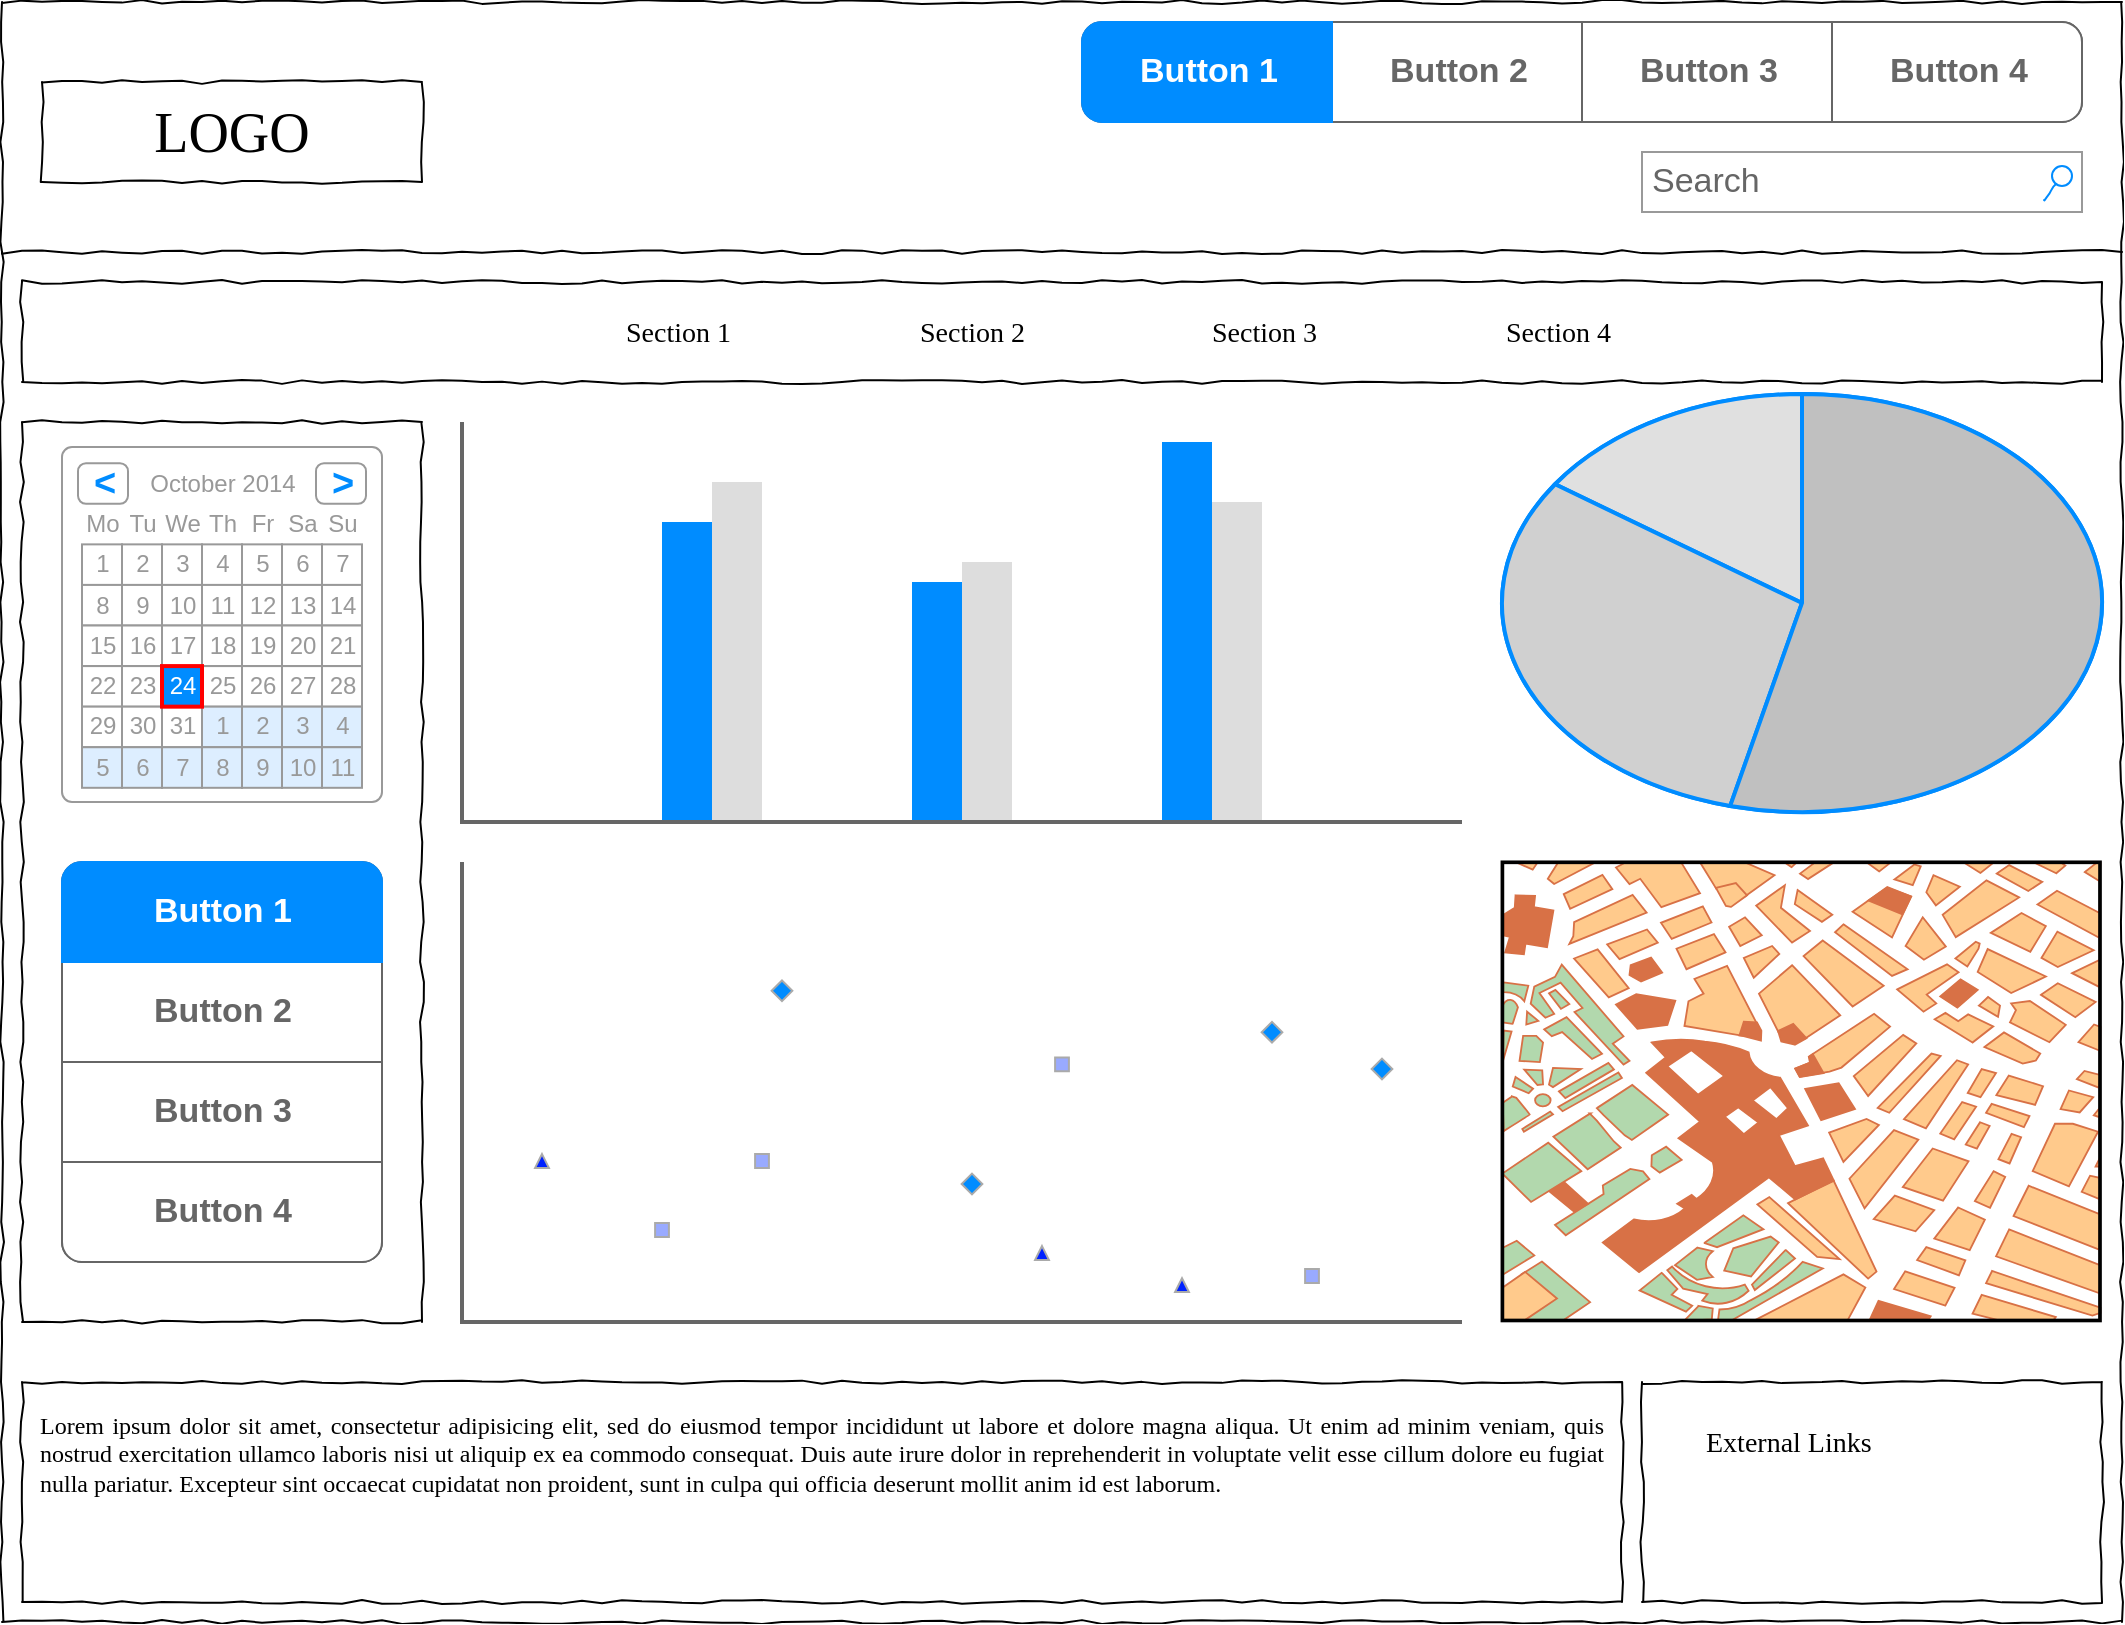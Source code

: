 <mxfile version="19.0.0" type="github">
  <diagram name="Page-1" id="03018318-947c-dd8e-b7a3-06fadd420f32">
    <mxGraphModel dx="1422" dy="882" grid="1" gridSize="10" guides="1" tooltips="1" connect="1" arrows="1" fold="1" page="1" pageScale="1" pageWidth="1100" pageHeight="850" background="none" math="0" shadow="0">
      <root>
        <mxCell id="0" />
        <mxCell id="1" parent="0" />
        <mxCell id="677b7b8949515195-1" value="" style="whiteSpace=wrap;html=1;rounded=0;shadow=0;labelBackgroundColor=none;strokeColor=#000000;strokeWidth=1;fillColor=none;fontFamily=Verdana;fontSize=12;fontColor=#000000;align=center;comic=1;" parent="1" vertex="1">
          <mxGeometry x="20" y="20" width="1060" height="810" as="geometry" />
        </mxCell>
        <mxCell id="677b7b8949515195-2" value="LOGO" style="whiteSpace=wrap;html=1;rounded=0;shadow=0;labelBackgroundColor=none;strokeWidth=1;fontFamily=Verdana;fontSize=28;align=center;comic=1;" parent="1" vertex="1">
          <mxGeometry x="40" y="60" width="190" height="50" as="geometry" />
        </mxCell>
        <mxCell id="677b7b8949515195-3" value="Search" style="strokeWidth=1;shadow=0;dashed=0;align=center;html=1;shape=mxgraph.mockup.forms.searchBox;strokeColor=#999999;mainText=;strokeColor2=#008cff;fontColor=#666666;fontSize=17;align=left;spacingLeft=3;rounded=0;labelBackgroundColor=none;comic=1;" parent="1" vertex="1">
          <mxGeometry x="840" y="95" width="220" height="30" as="geometry" />
        </mxCell>
        <mxCell id="677b7b8949515195-8" value="" style="whiteSpace=wrap;html=1;rounded=0;shadow=0;labelBackgroundColor=none;strokeWidth=1;fillColor=none;fontFamily=Verdana;fontSize=12;align=center;comic=1;" parent="1" vertex="1">
          <mxGeometry x="30" y="230" width="200" height="450" as="geometry" />
        </mxCell>
        <mxCell id="677b7b8949515195-9" value="" style="line;strokeWidth=1;html=1;rounded=0;shadow=0;labelBackgroundColor=none;fillColor=none;fontFamily=Verdana;fontSize=14;fontColor=#000000;align=center;comic=1;" parent="1" vertex="1">
          <mxGeometry x="20" y="140" width="1060" height="10" as="geometry" />
        </mxCell>
        <mxCell id="677b7b8949515195-10" value="" style="whiteSpace=wrap;html=1;rounded=0;shadow=0;labelBackgroundColor=none;strokeWidth=1;fillColor=none;fontFamily=Verdana;fontSize=12;align=center;comic=1;" parent="1" vertex="1">
          <mxGeometry x="30" y="160" width="1040" height="50" as="geometry" />
        </mxCell>
        <mxCell id="677b7b8949515195-11" value="Section 1" style="text;html=1;points=[];align=left;verticalAlign=top;spacingTop=-4;fontSize=14;fontFamily=Verdana" parent="1" vertex="1">
          <mxGeometry x="330" y="175" width="60" height="20" as="geometry" />
        </mxCell>
        <mxCell id="677b7b8949515195-12" value="Section 2" style="text;html=1;points=[];align=left;verticalAlign=top;spacingTop=-4;fontSize=14;fontFamily=Verdana" parent="1" vertex="1">
          <mxGeometry x="477" y="175" width="60" height="20" as="geometry" />
        </mxCell>
        <mxCell id="677b7b8949515195-13" value="Section 3" style="text;html=1;points=[];align=left;verticalAlign=top;spacingTop=-4;fontSize=14;fontFamily=Verdana" parent="1" vertex="1">
          <mxGeometry x="623" y="175" width="60" height="20" as="geometry" />
        </mxCell>
        <mxCell id="677b7b8949515195-14" value="Section 4" style="text;html=1;points=[];align=left;verticalAlign=top;spacingTop=-4;fontSize=14;fontFamily=Verdana" parent="1" vertex="1">
          <mxGeometry x="770" y="175" width="60" height="20" as="geometry" />
        </mxCell>
        <mxCell id="677b7b8949515195-15" value="&lt;div style=&quot;text-align: justify&quot;&gt;&lt;span&gt;Lorem ipsum dolor sit amet, consectetur adipisicing elit, sed do eiusmod tempor incididunt ut labore et dolore magna aliqua. Ut enim ad minim veniam, quis nostrud exercitation ullamco laboris nisi ut aliquip ex ea commodo consequat. Duis aute irure dolor in reprehenderit in voluptate velit esse cillum dolore eu fugiat nulla pariatur. Excepteur sint occaecat cupidatat non proident, sunt in culpa qui officia deserunt mollit anim id est laborum.&lt;/span&gt;&lt;/div&gt;&lt;div style=&quot;text-align: justify&quot;&gt;&lt;br&gt;&lt;/div&gt;" style="whiteSpace=wrap;html=1;rounded=0;shadow=0;labelBackgroundColor=none;strokeWidth=1;fillColor=none;fontFamily=Verdana;fontSize=12;align=center;verticalAlign=top;spacing=10;comic=1;" parent="1" vertex="1">
          <mxGeometry x="30" y="710" width="800" height="110" as="geometry" />
        </mxCell>
        <mxCell id="677b7b8949515195-26" value="" style="whiteSpace=wrap;html=1;rounded=0;shadow=0;labelBackgroundColor=none;strokeWidth=1;fillColor=none;fontFamily=Verdana;fontSize=12;align=center;comic=1;" parent="1" vertex="1">
          <mxGeometry x="840" y="710" width="230" height="110" as="geometry" />
        </mxCell>
        <mxCell id="677b7b8949515195-42" value="External Links" style="text;html=1;points=[];align=left;verticalAlign=top;spacingTop=-4;fontSize=14;fontFamily=Verdana" parent="1" vertex="1">
          <mxGeometry x="870" y="730" width="170" height="20" as="geometry" />
        </mxCell>
        <mxCell id="9RlxNMYtPZdb5CsPDulE-1" value="" style="strokeWidth=1;shadow=0;dashed=0;align=center;html=1;shape=mxgraph.mockup.rrect;rSize=10;strokeColor=#666666;" vertex="1" parent="1">
          <mxGeometry x="50" y="450" width="160" height="200" as="geometry" />
        </mxCell>
        <mxCell id="9RlxNMYtPZdb5CsPDulE-2" value="Button 2" style="strokeColor=inherit;fillColor=inherit;gradientColor=inherit;strokeWidth=1;shadow=0;dashed=0;align=center;html=1;shape=mxgraph.mockup.rrect;rSize=0;fontSize=17;fontColor=#666666;fontStyle=1;resizeWidth=1;" vertex="1" parent="9RlxNMYtPZdb5CsPDulE-1">
          <mxGeometry width="160" height="50" relative="1" as="geometry">
            <mxPoint y="50" as="offset" />
          </mxGeometry>
        </mxCell>
        <mxCell id="9RlxNMYtPZdb5CsPDulE-3" value="Button 3" style="strokeColor=inherit;fillColor=inherit;gradientColor=inherit;strokeWidth=1;shadow=0;dashed=0;align=center;html=1;shape=mxgraph.mockup.rrect;rSize=0;fontSize=17;fontColor=#666666;fontStyle=1;resizeWidth=1;" vertex="1" parent="9RlxNMYtPZdb5CsPDulE-1">
          <mxGeometry width="160" height="50" relative="1" as="geometry">
            <mxPoint y="100" as="offset" />
          </mxGeometry>
        </mxCell>
        <mxCell id="9RlxNMYtPZdb5CsPDulE-4" value="Button 4" style="strokeColor=inherit;fillColor=inherit;gradientColor=inherit;strokeWidth=1;shadow=0;dashed=0;align=center;html=1;shape=mxgraph.mockup.bottomButton;rSize=10;fontSize=17;fontColor=#666666;fontStyle=1;resizeWidth=1;" vertex="1" parent="9RlxNMYtPZdb5CsPDulE-1">
          <mxGeometry y="1" width="160" height="50" relative="1" as="geometry">
            <mxPoint y="-50" as="offset" />
          </mxGeometry>
        </mxCell>
        <mxCell id="9RlxNMYtPZdb5CsPDulE-5" value="Button 1" style="strokeWidth=1;shadow=0;dashed=0;align=center;html=1;shape=mxgraph.mockup.topButton;rSize=10;fontSize=17;fontColor=#ffffff;fontStyle=1;fillColor=#008cff;strokeColor=#008cff;resizeWidth=1;" vertex="1" parent="9RlxNMYtPZdb5CsPDulE-1">
          <mxGeometry width="160" height="50" relative="1" as="geometry" />
        </mxCell>
        <mxCell id="9RlxNMYtPZdb5CsPDulE-6" value="" style="strokeWidth=1;shadow=0;dashed=0;align=center;html=1;shape=mxgraph.mockup.rrect;rSize=10;fillColor=#ffffff;strokeColor=#666666;" vertex="1" parent="1">
          <mxGeometry x="560" y="30" width="500" height="50" as="geometry" />
        </mxCell>
        <mxCell id="9RlxNMYtPZdb5CsPDulE-7" value="Button 2" style="strokeColor=inherit;fillColor=inherit;gradientColor=inherit;strokeWidth=1;shadow=0;dashed=0;align=center;html=1;shape=mxgraph.mockup.rrect;rSize=0;fontSize=17;fontColor=#666666;fontStyle=1;resizeHeight=1;" vertex="1" parent="9RlxNMYtPZdb5CsPDulE-6">
          <mxGeometry width="125" height="50" relative="1" as="geometry">
            <mxPoint x="125" as="offset" />
          </mxGeometry>
        </mxCell>
        <mxCell id="9RlxNMYtPZdb5CsPDulE-8" value="Button 3" style="strokeColor=inherit;fillColor=inherit;gradientColor=inherit;strokeWidth=1;shadow=0;dashed=0;align=center;html=1;shape=mxgraph.mockup.rrect;rSize=0;fontSize=17;fontColor=#666666;fontStyle=1;resizeHeight=1;" vertex="1" parent="9RlxNMYtPZdb5CsPDulE-6">
          <mxGeometry width="125" height="50" relative="1" as="geometry">
            <mxPoint x="250" as="offset" />
          </mxGeometry>
        </mxCell>
        <mxCell id="9RlxNMYtPZdb5CsPDulE-9" value="Button 4" style="strokeColor=inherit;fillColor=inherit;gradientColor=inherit;strokeWidth=1;shadow=0;dashed=0;align=center;html=1;shape=mxgraph.mockup.rightButton;rSize=10;fontSize=17;fontColor=#666666;fontStyle=1;resizeHeight=1;" vertex="1" parent="9RlxNMYtPZdb5CsPDulE-6">
          <mxGeometry x="1" width="125" height="50" relative="1" as="geometry">
            <mxPoint x="-125" as="offset" />
          </mxGeometry>
        </mxCell>
        <mxCell id="9RlxNMYtPZdb5CsPDulE-10" value="Button 1" style="strokeWidth=1;shadow=0;dashed=0;align=center;html=1;shape=mxgraph.mockup.leftButton;rSize=10;fontSize=17;fontColor=#ffffff;fontStyle=1;fillColor=#008cff;strokeColor=#008cff;resizeHeight=1;" vertex="1" parent="9RlxNMYtPZdb5CsPDulE-6">
          <mxGeometry width="125" height="50" relative="1" as="geometry" />
        </mxCell>
        <mxCell id="9RlxNMYtPZdb5CsPDulE-11" value="" style="verticalLabelPosition=bottom;shadow=0;dashed=0;align=center;html=1;verticalAlign=top;strokeWidth=1;shape=mxgraph.mockup.graphics.pieChart;strokeColor=#008cff;parts=10,20,35;partColors=#e0e0e0,#d0d0d0,#c0c0c0,#b0b0b0,#a0a0a0;strokeWidth=2;" vertex="1" parent="1">
          <mxGeometry x="770" y="216" width="300" height="209" as="geometry" />
        </mxCell>
        <mxCell id="9RlxNMYtPZdb5CsPDulE-12" value="" style="verticalLabelPosition=bottom;shadow=0;dashed=0;align=center;html=1;verticalAlign=top;strokeWidth=1;shape=mxgraph.mockup.graphics.plotChart;strokeColor=none;strokeColor2=#aaaaaa;strokeColor3=#666666;fillColor2=#99aaff,#0022ff,#008cff;" vertex="1" parent="1">
          <mxGeometry x="250" y="450" width="500" height="230" as="geometry" />
        </mxCell>
        <mxCell id="9RlxNMYtPZdb5CsPDulE-14" value="" style="verticalLabelPosition=bottom;shadow=0;dashed=0;align=center;html=1;verticalAlign=top;strokeWidth=1;shape=mxgraph.mockup.misc.map;" vertex="1" parent="1">
          <mxGeometry x="770" y="450" width="300" height="230" as="geometry" />
        </mxCell>
        <mxCell id="9RlxNMYtPZdb5CsPDulE-15" value="" style="verticalLabelPosition=bottom;shadow=0;dashed=0;align=center;html=1;verticalAlign=top;strokeWidth=1;shape=mxgraph.mockup.graphics.columnChart;strokeColor=none;strokeColor2=none;strokeColor3=#666666;fillColor2=#008cff;fillColor3=#dddddd;" vertex="1" parent="1">
          <mxGeometry x="250" y="230" width="500" height="200" as="geometry" />
        </mxCell>
        <mxCell id="9RlxNMYtPZdb5CsPDulE-16" value="" style="strokeWidth=1;shadow=0;dashed=0;align=center;html=1;shape=mxgraph.mockup.forms.rrect;rSize=5;strokeColor=#999999;fillColor=#ffffff;" vertex="1" parent="1">
          <mxGeometry x="50" y="242.5" width="160" height="177.5" as="geometry" />
        </mxCell>
        <mxCell id="9RlxNMYtPZdb5CsPDulE-17" value="October 2014" style="strokeWidth=1;shadow=0;dashed=0;align=center;html=1;shape=mxgraph.mockup.forms.anchor;fontColor=#999999;" vertex="1" parent="9RlxNMYtPZdb5CsPDulE-16">
          <mxGeometry x="30" y="8.114" width="100" height="20.286" as="geometry" />
        </mxCell>
        <mxCell id="9RlxNMYtPZdb5CsPDulE-18" value="&lt;" style="strokeWidth=1;shadow=0;dashed=0;align=center;html=1;shape=mxgraph.mockup.forms.rrect;rSize=4;strokeColor=#999999;fontColor=#008cff;fontSize=19;fontStyle=1;" vertex="1" parent="9RlxNMYtPZdb5CsPDulE-16">
          <mxGeometry x="8" y="8.114" width="25" height="20.286" as="geometry" />
        </mxCell>
        <mxCell id="9RlxNMYtPZdb5CsPDulE-19" value="&gt;" style="strokeWidth=1;shadow=0;dashed=0;align=center;html=1;shape=mxgraph.mockup.forms.rrect;rSize=4;strokeColor=#999999;fontColor=#008cff;fontSize=19;fontStyle=1;" vertex="1" parent="9RlxNMYtPZdb5CsPDulE-16">
          <mxGeometry x="127" y="8.114" width="25" height="20.286" as="geometry" />
        </mxCell>
        <mxCell id="9RlxNMYtPZdb5CsPDulE-20" value="Mo" style="strokeWidth=1;shadow=0;dashed=0;align=center;html=1;shape=mxgraph.mockup.forms.anchor;fontColor=#999999;" vertex="1" parent="9RlxNMYtPZdb5CsPDulE-16">
          <mxGeometry x="10" y="28.4" width="20" height="20.286" as="geometry" />
        </mxCell>
        <mxCell id="9RlxNMYtPZdb5CsPDulE-21" value="Tu" style="strokeWidth=1;shadow=0;dashed=0;align=center;html=1;shape=mxgraph.mockup.forms.anchor;fontColor=#999999;" vertex="1" parent="9RlxNMYtPZdb5CsPDulE-16">
          <mxGeometry x="30" y="28.4" width="20" height="20.286" as="geometry" />
        </mxCell>
        <mxCell id="9RlxNMYtPZdb5CsPDulE-22" value="We" style="strokeWidth=1;shadow=0;dashed=0;align=center;html=1;shape=mxgraph.mockup.forms.anchor;fontColor=#999999;" vertex="1" parent="9RlxNMYtPZdb5CsPDulE-16">
          <mxGeometry x="50" y="28.4" width="20" height="20.286" as="geometry" />
        </mxCell>
        <mxCell id="9RlxNMYtPZdb5CsPDulE-23" value="Th" style="strokeWidth=1;shadow=0;dashed=0;align=center;html=1;shape=mxgraph.mockup.forms.anchor;fontColor=#999999;" vertex="1" parent="9RlxNMYtPZdb5CsPDulE-16">
          <mxGeometry x="70" y="28.4" width="20" height="20.286" as="geometry" />
        </mxCell>
        <mxCell id="9RlxNMYtPZdb5CsPDulE-24" value="Fr" style="strokeWidth=1;shadow=0;dashed=0;align=center;html=1;shape=mxgraph.mockup.forms.anchor;fontColor=#999999;" vertex="1" parent="9RlxNMYtPZdb5CsPDulE-16">
          <mxGeometry x="90" y="28.4" width="20" height="20.286" as="geometry" />
        </mxCell>
        <mxCell id="9RlxNMYtPZdb5CsPDulE-25" value="Sa" style="strokeWidth=1;shadow=0;dashed=0;align=center;html=1;shape=mxgraph.mockup.forms.anchor;fontColor=#999999;" vertex="1" parent="9RlxNMYtPZdb5CsPDulE-16">
          <mxGeometry x="110" y="28.4" width="20" height="20.286" as="geometry" />
        </mxCell>
        <mxCell id="9RlxNMYtPZdb5CsPDulE-26" value="Su" style="strokeWidth=1;shadow=0;dashed=0;align=center;html=1;shape=mxgraph.mockup.forms.anchor;fontColor=#999999;" vertex="1" parent="9RlxNMYtPZdb5CsPDulE-16">
          <mxGeometry x="130" y="28.4" width="20" height="20.286" as="geometry" />
        </mxCell>
        <mxCell id="9RlxNMYtPZdb5CsPDulE-27" value="1" style="strokeWidth=1;shadow=0;dashed=0;align=center;html=1;shape=mxgraph.mockup.forms.rrect;rSize=0;strokeColor=#999999;fontColor=#999999;" vertex="1" parent="9RlxNMYtPZdb5CsPDulE-16">
          <mxGeometry x="10" y="48.686" width="20" height="20.286" as="geometry" />
        </mxCell>
        <mxCell id="9RlxNMYtPZdb5CsPDulE-28" value="2" style="strokeWidth=1;shadow=0;dashed=0;align=center;html=1;shape=mxgraph.mockup.forms.rrect;rSize=0;strokeColor=#999999;fontColor=#999999;" vertex="1" parent="9RlxNMYtPZdb5CsPDulE-16">
          <mxGeometry x="30" y="48.686" width="20" height="20.286" as="geometry" />
        </mxCell>
        <mxCell id="9RlxNMYtPZdb5CsPDulE-29" value="3" style="strokeWidth=1;shadow=0;dashed=0;align=center;html=1;shape=mxgraph.mockup.forms.rrect;rSize=0;strokeColor=#999999;fontColor=#999999;" vertex="1" parent="9RlxNMYtPZdb5CsPDulE-16">
          <mxGeometry x="50" y="48.686" width="20" height="20.286" as="geometry" />
        </mxCell>
        <mxCell id="9RlxNMYtPZdb5CsPDulE-30" value="4" style="strokeWidth=1;shadow=0;dashed=0;align=center;html=1;shape=mxgraph.mockup.forms.rrect;rSize=0;strokeColor=#999999;fontColor=#999999;" vertex="1" parent="9RlxNMYtPZdb5CsPDulE-16">
          <mxGeometry x="70" y="48.686" width="20" height="20.286" as="geometry" />
        </mxCell>
        <mxCell id="9RlxNMYtPZdb5CsPDulE-31" value="5" style="strokeWidth=1;shadow=0;dashed=0;align=center;html=1;shape=mxgraph.mockup.forms.rrect;rSize=0;strokeColor=#999999;fontColor=#999999;" vertex="1" parent="9RlxNMYtPZdb5CsPDulE-16">
          <mxGeometry x="90" y="48.686" width="20" height="20.286" as="geometry" />
        </mxCell>
        <mxCell id="9RlxNMYtPZdb5CsPDulE-32" value="6" style="strokeWidth=1;shadow=0;dashed=0;align=center;html=1;shape=mxgraph.mockup.forms.rrect;rSize=0;strokeColor=#999999;fontColor=#999999;" vertex="1" parent="9RlxNMYtPZdb5CsPDulE-16">
          <mxGeometry x="110" y="48.686" width="20" height="20.286" as="geometry" />
        </mxCell>
        <mxCell id="9RlxNMYtPZdb5CsPDulE-33" value="7" style="strokeWidth=1;shadow=0;dashed=0;align=center;html=1;shape=mxgraph.mockup.forms.rrect;rSize=0;strokeColor=#999999;fontColor=#999999;" vertex="1" parent="9RlxNMYtPZdb5CsPDulE-16">
          <mxGeometry x="130" y="48.686" width="20" height="20.286" as="geometry" />
        </mxCell>
        <mxCell id="9RlxNMYtPZdb5CsPDulE-34" value="8" style="strokeWidth=1;shadow=0;dashed=0;align=center;html=1;shape=mxgraph.mockup.forms.rrect;rSize=0;strokeColor=#999999;fontColor=#999999;" vertex="1" parent="9RlxNMYtPZdb5CsPDulE-16">
          <mxGeometry x="10" y="68.971" width="20" height="20.286" as="geometry" />
        </mxCell>
        <mxCell id="9RlxNMYtPZdb5CsPDulE-35" value="9" style="strokeWidth=1;shadow=0;dashed=0;align=center;html=1;shape=mxgraph.mockup.forms.rrect;rSize=0;strokeColor=#999999;fontColor=#999999;" vertex="1" parent="9RlxNMYtPZdb5CsPDulE-16">
          <mxGeometry x="30" y="68.971" width="20" height="20.286" as="geometry" />
        </mxCell>
        <mxCell id="9RlxNMYtPZdb5CsPDulE-36" value="10" style="strokeWidth=1;shadow=0;dashed=0;align=center;html=1;shape=mxgraph.mockup.forms.rrect;rSize=0;strokeColor=#999999;fontColor=#999999;" vertex="1" parent="9RlxNMYtPZdb5CsPDulE-16">
          <mxGeometry x="50" y="68.971" width="20" height="20.286" as="geometry" />
        </mxCell>
        <mxCell id="9RlxNMYtPZdb5CsPDulE-37" value="11" style="strokeWidth=1;shadow=0;dashed=0;align=center;html=1;shape=mxgraph.mockup.forms.rrect;rSize=0;strokeColor=#999999;fontColor=#999999;" vertex="1" parent="9RlxNMYtPZdb5CsPDulE-16">
          <mxGeometry x="70" y="68.971" width="20" height="20.286" as="geometry" />
        </mxCell>
        <mxCell id="9RlxNMYtPZdb5CsPDulE-38" value="12" style="strokeWidth=1;shadow=0;dashed=0;align=center;html=1;shape=mxgraph.mockup.forms.rrect;rSize=0;strokeColor=#999999;fontColor=#999999;" vertex="1" parent="9RlxNMYtPZdb5CsPDulE-16">
          <mxGeometry x="90" y="68.971" width="20" height="20.286" as="geometry" />
        </mxCell>
        <mxCell id="9RlxNMYtPZdb5CsPDulE-39" value="13" style="strokeWidth=1;shadow=0;dashed=0;align=center;html=1;shape=mxgraph.mockup.forms.rrect;rSize=0;strokeColor=#999999;fontColor=#999999;" vertex="1" parent="9RlxNMYtPZdb5CsPDulE-16">
          <mxGeometry x="110" y="68.971" width="20" height="20.286" as="geometry" />
        </mxCell>
        <mxCell id="9RlxNMYtPZdb5CsPDulE-40" value="14" style="strokeWidth=1;shadow=0;dashed=0;align=center;html=1;shape=mxgraph.mockup.forms.rrect;rSize=0;strokeColor=#999999;fontColor=#999999;" vertex="1" parent="9RlxNMYtPZdb5CsPDulE-16">
          <mxGeometry x="130" y="68.971" width="20" height="20.286" as="geometry" />
        </mxCell>
        <mxCell id="9RlxNMYtPZdb5CsPDulE-41" value="15" style="strokeWidth=1;shadow=0;dashed=0;align=center;html=1;shape=mxgraph.mockup.forms.rrect;rSize=0;strokeColor=#999999;fontColor=#999999;" vertex="1" parent="9RlxNMYtPZdb5CsPDulE-16">
          <mxGeometry x="10" y="89.257" width="20" height="20.286" as="geometry" />
        </mxCell>
        <mxCell id="9RlxNMYtPZdb5CsPDulE-42" value="16" style="strokeWidth=1;shadow=0;dashed=0;align=center;html=1;shape=mxgraph.mockup.forms.rrect;rSize=0;strokeColor=#999999;fontColor=#999999;" vertex="1" parent="9RlxNMYtPZdb5CsPDulE-16">
          <mxGeometry x="30" y="89.257" width="20" height="20.286" as="geometry" />
        </mxCell>
        <mxCell id="9RlxNMYtPZdb5CsPDulE-43" value="17" style="strokeWidth=1;shadow=0;dashed=0;align=center;html=1;shape=mxgraph.mockup.forms.rrect;rSize=0;strokeColor=#999999;fontColor=#999999;" vertex="1" parent="9RlxNMYtPZdb5CsPDulE-16">
          <mxGeometry x="50" y="89.257" width="20" height="20.286" as="geometry" />
        </mxCell>
        <mxCell id="9RlxNMYtPZdb5CsPDulE-44" value="18" style="strokeWidth=1;shadow=0;dashed=0;align=center;html=1;shape=mxgraph.mockup.forms.rrect;rSize=0;strokeColor=#999999;fontColor=#999999;" vertex="1" parent="9RlxNMYtPZdb5CsPDulE-16">
          <mxGeometry x="70" y="89.257" width="20" height="20.286" as="geometry" />
        </mxCell>
        <mxCell id="9RlxNMYtPZdb5CsPDulE-45" value="19" style="strokeWidth=1;shadow=0;dashed=0;align=center;html=1;shape=mxgraph.mockup.forms.rrect;rSize=0;strokeColor=#999999;fontColor=#999999;" vertex="1" parent="9RlxNMYtPZdb5CsPDulE-16">
          <mxGeometry x="90" y="89.257" width="20" height="20.286" as="geometry" />
        </mxCell>
        <mxCell id="9RlxNMYtPZdb5CsPDulE-46" value="20" style="strokeWidth=1;shadow=0;dashed=0;align=center;html=1;shape=mxgraph.mockup.forms.rrect;rSize=0;strokeColor=#999999;fontColor=#999999;" vertex="1" parent="9RlxNMYtPZdb5CsPDulE-16">
          <mxGeometry x="110" y="89.257" width="20" height="20.286" as="geometry" />
        </mxCell>
        <mxCell id="9RlxNMYtPZdb5CsPDulE-47" value="21" style="strokeWidth=1;shadow=0;dashed=0;align=center;html=1;shape=mxgraph.mockup.forms.rrect;rSize=0;strokeColor=#999999;fontColor=#999999;" vertex="1" parent="9RlxNMYtPZdb5CsPDulE-16">
          <mxGeometry x="130" y="89.257" width="20" height="20.286" as="geometry" />
        </mxCell>
        <mxCell id="9RlxNMYtPZdb5CsPDulE-48" value="22" style="strokeWidth=1;shadow=0;dashed=0;align=center;html=1;shape=mxgraph.mockup.forms.rrect;rSize=0;strokeColor=#999999;fontColor=#999999;" vertex="1" parent="9RlxNMYtPZdb5CsPDulE-16">
          <mxGeometry x="10" y="109.543" width="20" height="20.286" as="geometry" />
        </mxCell>
        <mxCell id="9RlxNMYtPZdb5CsPDulE-49" value="23" style="strokeWidth=1;shadow=0;dashed=0;align=center;html=1;shape=mxgraph.mockup.forms.rrect;rSize=0;strokeColor=#999999;fontColor=#999999;" vertex="1" parent="9RlxNMYtPZdb5CsPDulE-16">
          <mxGeometry x="30" y="109.543" width="20" height="20.286" as="geometry" />
        </mxCell>
        <mxCell id="9RlxNMYtPZdb5CsPDulE-50" value="25" style="strokeWidth=1;shadow=0;dashed=0;align=center;html=1;shape=mxgraph.mockup.forms.rrect;rSize=0;strokeColor=#999999;fontColor=#999999;" vertex="1" parent="9RlxNMYtPZdb5CsPDulE-16">
          <mxGeometry x="70" y="109.543" width="20" height="20.286" as="geometry" />
        </mxCell>
        <mxCell id="9RlxNMYtPZdb5CsPDulE-51" value="26" style="strokeWidth=1;shadow=0;dashed=0;align=center;html=1;shape=mxgraph.mockup.forms.rrect;rSize=0;strokeColor=#999999;fontColor=#999999;" vertex="1" parent="9RlxNMYtPZdb5CsPDulE-16">
          <mxGeometry x="90" y="109.543" width="20" height="20.286" as="geometry" />
        </mxCell>
        <mxCell id="9RlxNMYtPZdb5CsPDulE-52" value="27" style="strokeWidth=1;shadow=0;dashed=0;align=center;html=1;shape=mxgraph.mockup.forms.rrect;rSize=0;strokeColor=#999999;fontColor=#999999;" vertex="1" parent="9RlxNMYtPZdb5CsPDulE-16">
          <mxGeometry x="110" y="109.543" width="20" height="20.286" as="geometry" />
        </mxCell>
        <mxCell id="9RlxNMYtPZdb5CsPDulE-53" value="28" style="strokeWidth=1;shadow=0;dashed=0;align=center;html=1;shape=mxgraph.mockup.forms.rrect;rSize=0;strokeColor=#999999;fontColor=#999999;" vertex="1" parent="9RlxNMYtPZdb5CsPDulE-16">
          <mxGeometry x="130" y="109.543" width="20" height="20.286" as="geometry" />
        </mxCell>
        <mxCell id="9RlxNMYtPZdb5CsPDulE-54" value="29" style="strokeWidth=1;shadow=0;dashed=0;align=center;html=1;shape=mxgraph.mockup.forms.rrect;rSize=0;strokeColor=#999999;fontColor=#999999;" vertex="1" parent="9RlxNMYtPZdb5CsPDulE-16">
          <mxGeometry x="10" y="129.829" width="20" height="20.286" as="geometry" />
        </mxCell>
        <mxCell id="9RlxNMYtPZdb5CsPDulE-55" value="30" style="strokeWidth=1;shadow=0;dashed=0;align=center;html=1;shape=mxgraph.mockup.forms.rrect;rSize=0;strokeColor=#999999;fontColor=#999999;" vertex="1" parent="9RlxNMYtPZdb5CsPDulE-16">
          <mxGeometry x="30" y="129.829" width="20" height="20.286" as="geometry" />
        </mxCell>
        <mxCell id="9RlxNMYtPZdb5CsPDulE-56" value="31" style="strokeWidth=1;shadow=0;dashed=0;align=center;html=1;shape=mxgraph.mockup.forms.rrect;rSize=0;strokeColor=#999999;fontColor=#999999;" vertex="1" parent="9RlxNMYtPZdb5CsPDulE-16">
          <mxGeometry x="50" y="129.829" width="20" height="20.286" as="geometry" />
        </mxCell>
        <mxCell id="9RlxNMYtPZdb5CsPDulE-57" value="1" style="strokeWidth=1;shadow=0;dashed=0;align=center;html=1;shape=mxgraph.mockup.forms.rrect;rSize=0;strokeColor=#999999;fontColor=#999999;fillColor=#ddeeff;" vertex="1" parent="9RlxNMYtPZdb5CsPDulE-16">
          <mxGeometry x="70" y="129.829" width="20" height="20.286" as="geometry" />
        </mxCell>
        <mxCell id="9RlxNMYtPZdb5CsPDulE-58" value="2" style="strokeWidth=1;shadow=0;dashed=0;align=center;html=1;shape=mxgraph.mockup.forms.rrect;rSize=0;strokeColor=#999999;fontColor=#999999;fillColor=#ddeeff;" vertex="1" parent="9RlxNMYtPZdb5CsPDulE-16">
          <mxGeometry x="90" y="129.829" width="20" height="20.286" as="geometry" />
        </mxCell>
        <mxCell id="9RlxNMYtPZdb5CsPDulE-59" value="3" style="strokeWidth=1;shadow=0;dashed=0;align=center;html=1;shape=mxgraph.mockup.forms.rrect;rSize=0;strokeColor=#999999;fontColor=#999999;fillColor=#ddeeff;" vertex="1" parent="9RlxNMYtPZdb5CsPDulE-16">
          <mxGeometry x="110" y="129.829" width="20" height="20.286" as="geometry" />
        </mxCell>
        <mxCell id="9RlxNMYtPZdb5CsPDulE-60" value="4" style="strokeWidth=1;shadow=0;dashed=0;align=center;html=1;shape=mxgraph.mockup.forms.rrect;rSize=0;strokeColor=#999999;fontColor=#999999;fillColor=#ddeeff;" vertex="1" parent="9RlxNMYtPZdb5CsPDulE-16">
          <mxGeometry x="130" y="129.829" width="20" height="20.286" as="geometry" />
        </mxCell>
        <mxCell id="9RlxNMYtPZdb5CsPDulE-61" value="5" style="strokeWidth=1;shadow=0;dashed=0;align=center;html=1;shape=mxgraph.mockup.forms.rrect;rSize=0;strokeColor=#999999;fontColor=#999999;fillColor=#ddeeff;" vertex="1" parent="9RlxNMYtPZdb5CsPDulE-16">
          <mxGeometry x="10" y="150.114" width="20" height="20.286" as="geometry" />
        </mxCell>
        <mxCell id="9RlxNMYtPZdb5CsPDulE-62" value="6" style="strokeWidth=1;shadow=0;dashed=0;align=center;html=1;shape=mxgraph.mockup.forms.rrect;rSize=0;strokeColor=#999999;fontColor=#999999;fillColor=#ddeeff;" vertex="1" parent="9RlxNMYtPZdb5CsPDulE-16">
          <mxGeometry x="30" y="150.114" width="20" height="20.286" as="geometry" />
        </mxCell>
        <mxCell id="9RlxNMYtPZdb5CsPDulE-63" value="7" style="strokeWidth=1;shadow=0;dashed=0;align=center;html=1;shape=mxgraph.mockup.forms.rrect;rSize=0;strokeColor=#999999;fontColor=#999999;fillColor=#ddeeff;" vertex="1" parent="9RlxNMYtPZdb5CsPDulE-16">
          <mxGeometry x="50" y="150.114" width="20" height="20.286" as="geometry" />
        </mxCell>
        <mxCell id="9RlxNMYtPZdb5CsPDulE-64" value="8" style="strokeWidth=1;shadow=0;dashed=0;align=center;html=1;shape=mxgraph.mockup.forms.rrect;rSize=0;strokeColor=#999999;fontColor=#999999;fillColor=#ddeeff;" vertex="1" parent="9RlxNMYtPZdb5CsPDulE-16">
          <mxGeometry x="70" y="150.114" width="20" height="20.286" as="geometry" />
        </mxCell>
        <mxCell id="9RlxNMYtPZdb5CsPDulE-65" value="9" style="strokeWidth=1;shadow=0;dashed=0;align=center;html=1;shape=mxgraph.mockup.forms.rrect;rSize=0;strokeColor=#999999;fontColor=#999999;fillColor=#ddeeff;" vertex="1" parent="9RlxNMYtPZdb5CsPDulE-16">
          <mxGeometry x="90" y="150.114" width="20" height="20.286" as="geometry" />
        </mxCell>
        <mxCell id="9RlxNMYtPZdb5CsPDulE-66" value="10" style="strokeWidth=1;shadow=0;dashed=0;align=center;html=1;shape=mxgraph.mockup.forms.rrect;rSize=0;strokeColor=#999999;fontColor=#999999;fillColor=#ddeeff;" vertex="1" parent="9RlxNMYtPZdb5CsPDulE-16">
          <mxGeometry x="110" y="150.114" width="20" height="20.286" as="geometry" />
        </mxCell>
        <mxCell id="9RlxNMYtPZdb5CsPDulE-67" value="11" style="strokeWidth=1;shadow=0;dashed=0;align=center;html=1;shape=mxgraph.mockup.forms.rrect;rSize=0;strokeColor=#999999;fontColor=#999999;fillColor=#ddeeff;" vertex="1" parent="9RlxNMYtPZdb5CsPDulE-16">
          <mxGeometry x="130" y="150.114" width="20" height="20.286" as="geometry" />
        </mxCell>
        <mxCell id="9RlxNMYtPZdb5CsPDulE-68" value="24" style="strokeWidth=1;shadow=0;dashed=0;align=center;html=1;shape=mxgraph.mockup.forms.rrect;rSize=0;strokeColor=#ff0000;fontColor=#ffffff;strokeWidth=2;fillColor=#008cff;" vertex="1" parent="9RlxNMYtPZdb5CsPDulE-16">
          <mxGeometry x="50" y="109.543" width="20" height="20.286" as="geometry" />
        </mxCell>
      </root>
    </mxGraphModel>
  </diagram>
</mxfile>

